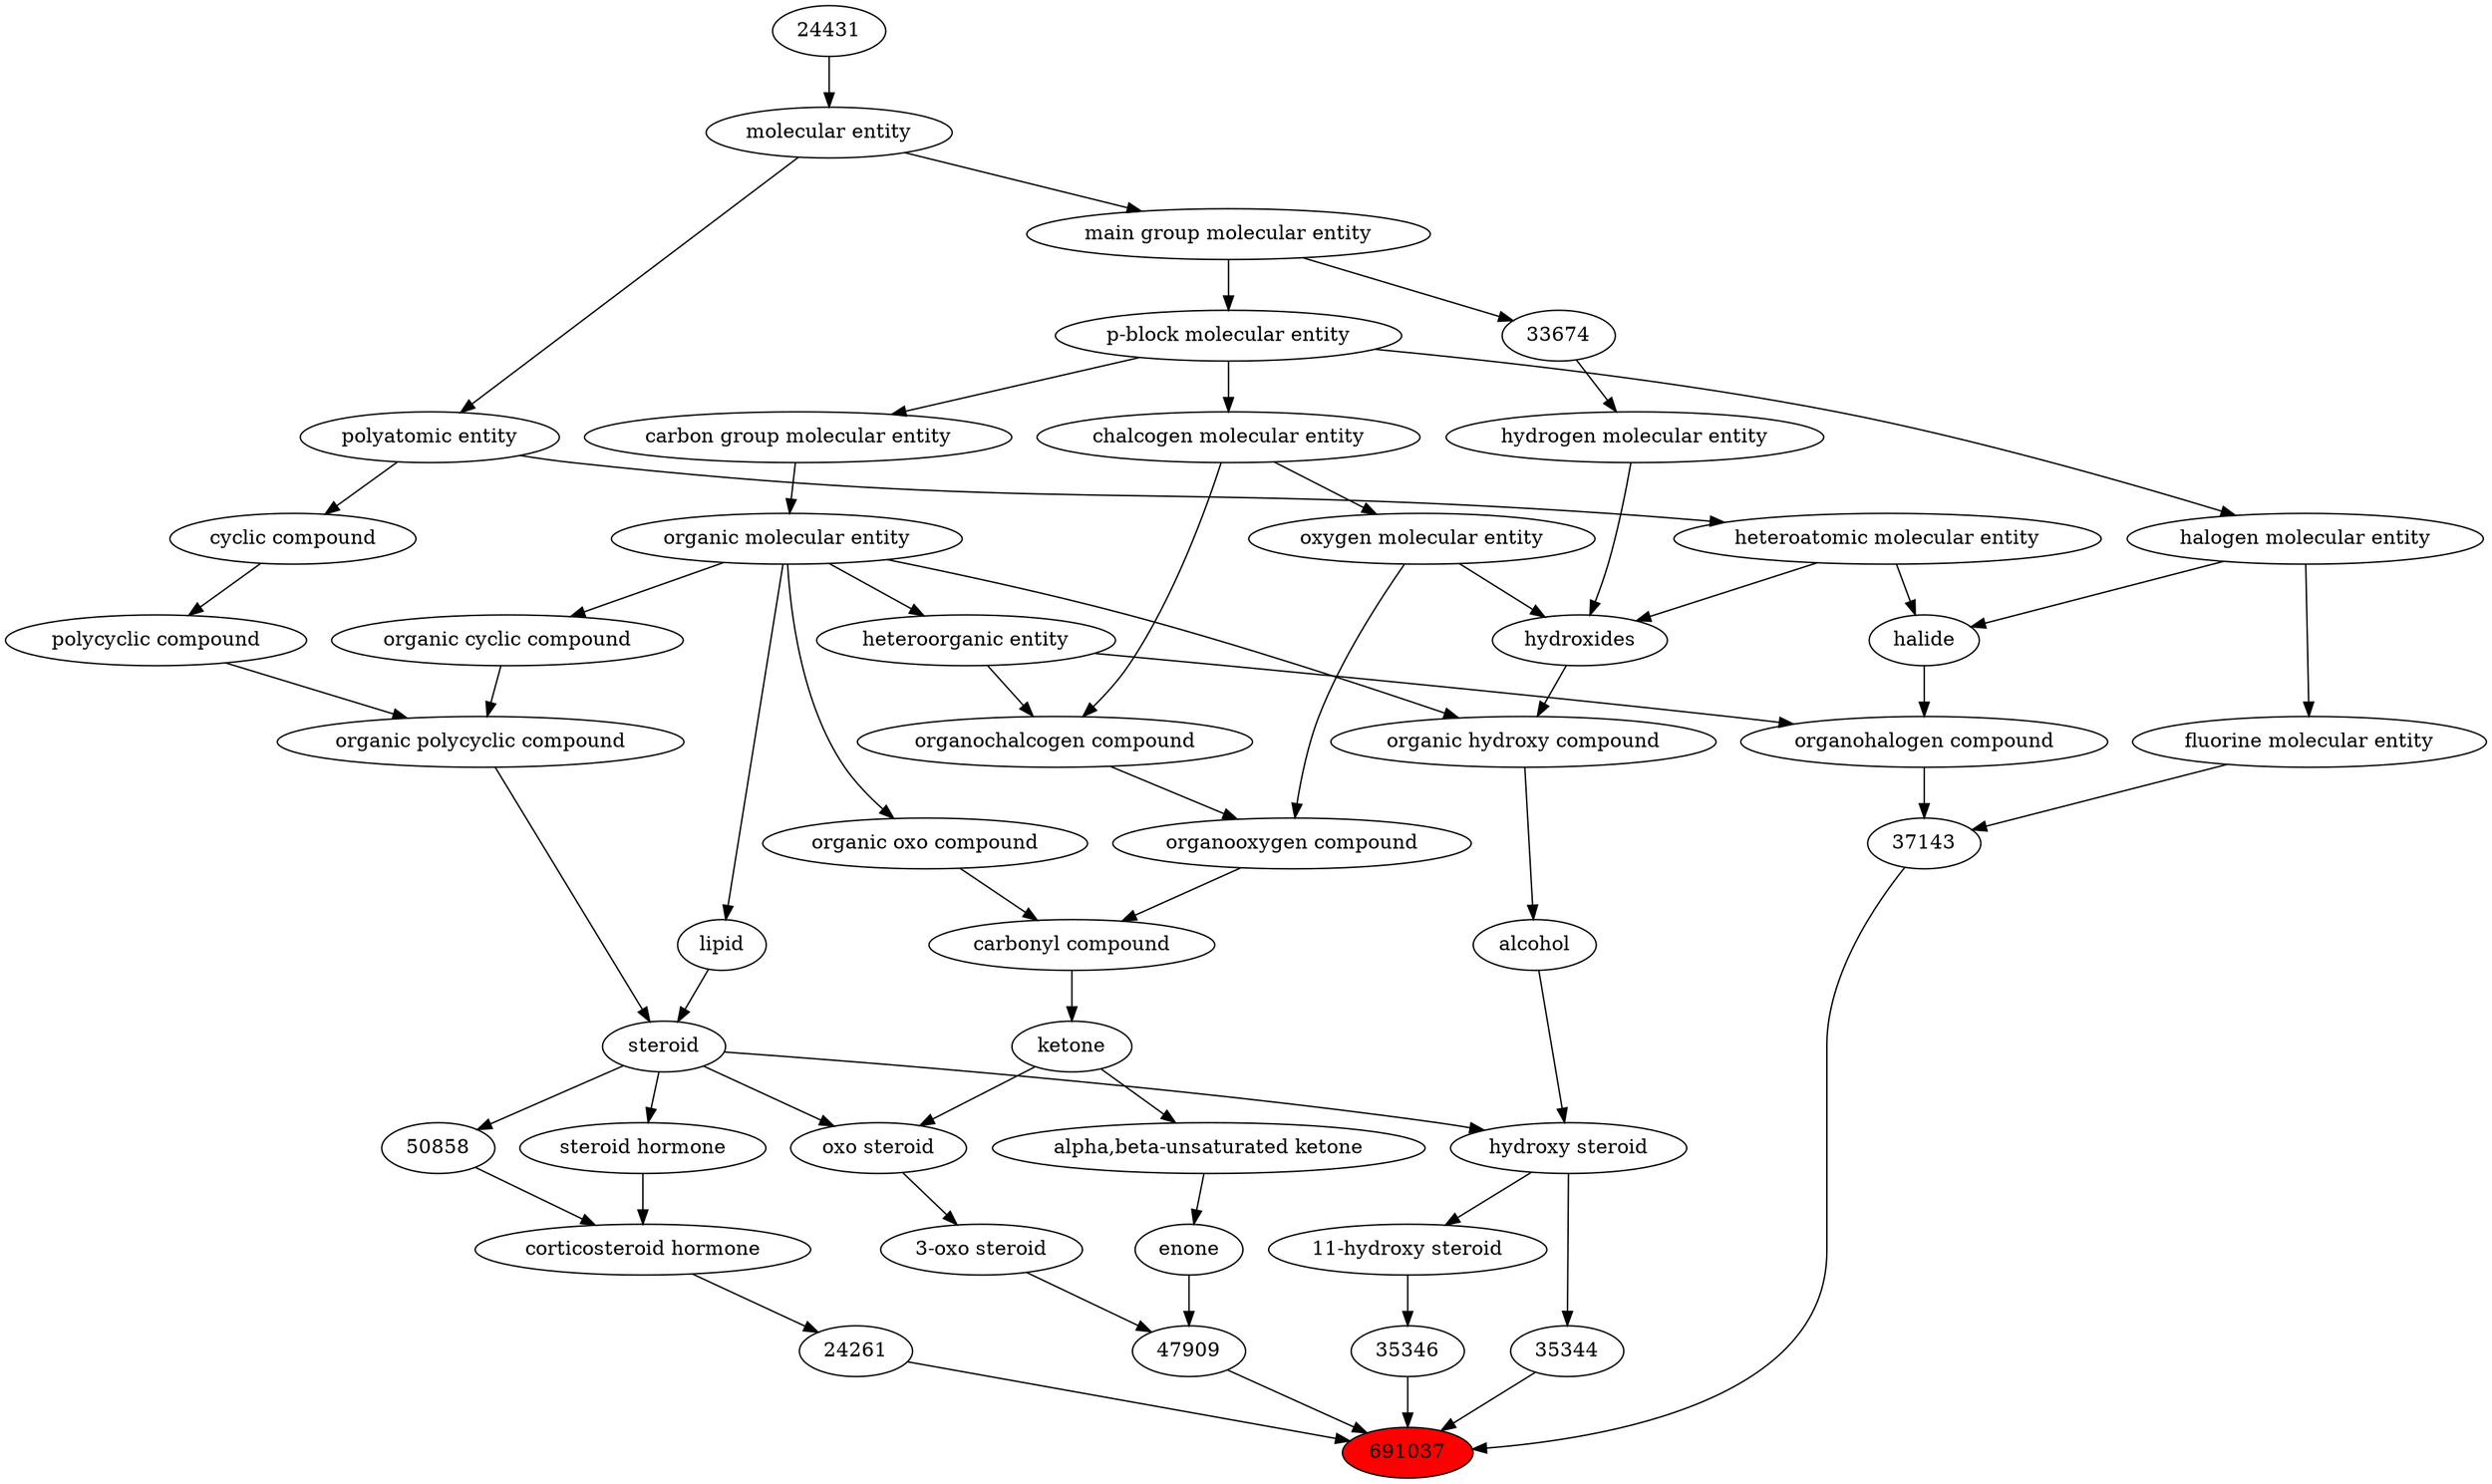 digraph tree{ 
691037 [label="691037" fillcolor=red style=filled]
47909 -> 691037
35346 -> 691037
35344 -> 691037
37143 -> 691037
24261 -> 691037
47909 [label="47909"]
51689 -> 47909
47788 -> 47909
35346 [label="35346"]
36841 -> 35346
35344 [label="35344"]
35350 -> 35344
37143 [label="37143"]
36684 -> 37143
24062 -> 37143
24261 [label="24261"]
36699 -> 24261
51689 [label="enone"]
51721 -> 51689
47788 [label="3-oxo steroid"]
35789 -> 47788
36841 [label="11-hydroxy steroid"]
35350 -> 36841
35350 [label="hydroxy steroid"]
30879 -> 35350
35341 -> 35350
36684 [label="organohalogen compound"]
33285 -> 36684
37578 -> 36684
24062 [label="fluorine molecular entity"]
24471 -> 24062
36699 [label="corticosteroid hormone"]
26764 -> 36699
50858 -> 36699
51721 [label="alpha,beta-unsaturated ketone"]
17087 -> 51721
35789 [label="oxo steroid"]
17087 -> 35789
35341 -> 35789
30879 [label="alcohol"]
33822 -> 30879
35341 [label="steroid"]
51958 -> 35341
18059 -> 35341
33285 [label="heteroorganic entity"]
50860 -> 33285
37578 [label="halide"]
24471 -> 37578
37577 -> 37578
24471 [label="halogen molecular entity"]
33675 -> 24471
26764 [label="steroid hormone"]
35341 -> 26764
50858 [label="50858"]
35341 -> 50858
17087 [label="ketone"]
36586 -> 17087
33822 [label="organic hydroxy compound"]
24651 -> 33822
50860 -> 33822
51958 [label="organic polycyclic compound"]
33832 -> 51958
33635 -> 51958
18059 [label="lipid"]
50860 -> 18059
50860 [label="organic molecular entity"]
33582 -> 50860
37577 [label="heteroatomic molecular entity"]
36357 -> 37577
33675 [label="p-block molecular entity"]
33579 -> 33675
36586 [label="carbonyl compound"]
36587 -> 36586
36963 -> 36586
24651 [label="hydroxides"]
25806 -> 24651
33608 -> 24651
37577 -> 24651
33832 [label="organic cyclic compound"]
50860 -> 33832
33635 [label="polycyclic compound"]
33595 -> 33635
33582 [label="carbon group molecular entity"]
33675 -> 33582
36357 [label="polyatomic entity"]
23367 -> 36357
33579 [label="main group molecular entity"]
23367 -> 33579
36587 [label="organic oxo compound"]
50860 -> 36587
36963 [label="organooxygen compound"]
36962 -> 36963
25806 -> 36963
25806 [label="oxygen molecular entity"]
33304 -> 25806
33608 [label="hydrogen molecular entity"]
33674 -> 33608
33595 [label="cyclic compound"]
36357 -> 33595
23367 [label="molecular entity"]
24431 -> 23367
36962 [label="organochalcogen compound"]
33285 -> 36962
33304 -> 36962
33304 [label="chalcogen molecular entity"]
33675 -> 33304
33674 [label="33674"]
33579 -> 33674
24431 [label="24431"]
}